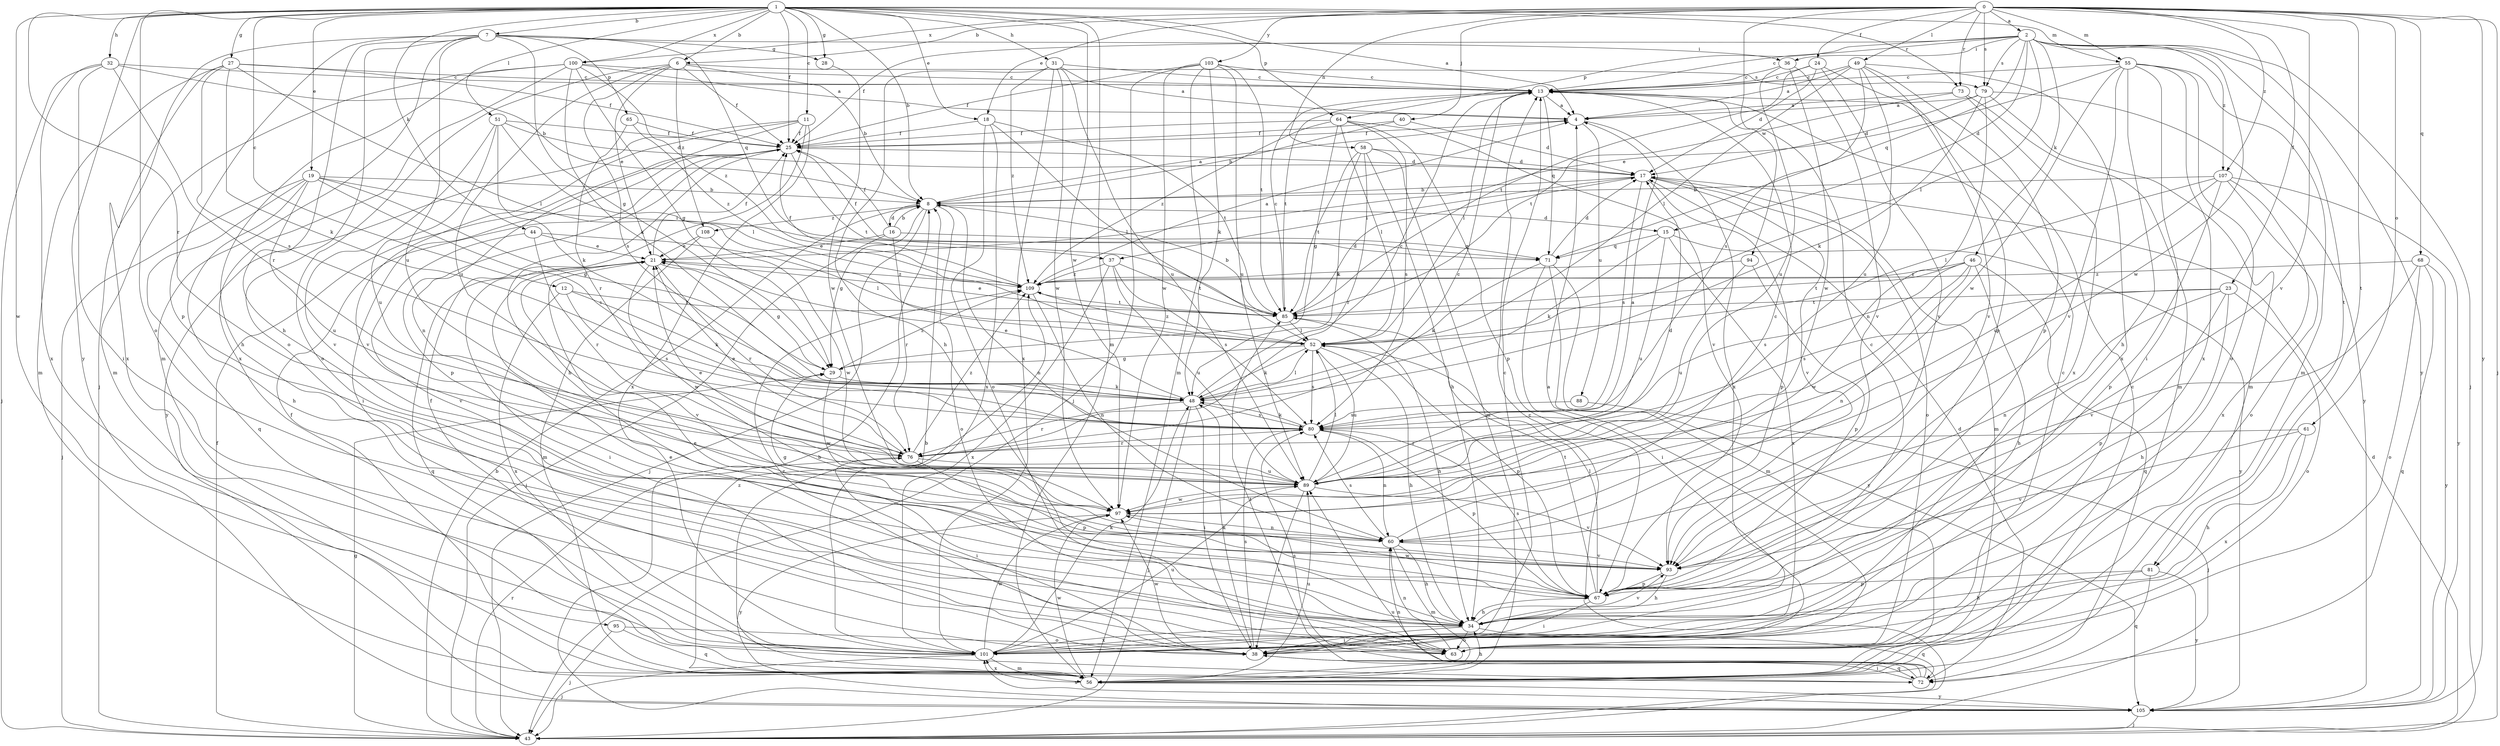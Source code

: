 strict digraph  {
0;
1;
2;
4;
6;
7;
8;
11;
12;
13;
15;
16;
17;
18;
19;
21;
23;
24;
25;
27;
28;
29;
31;
32;
34;
36;
37;
38;
40;
43;
44;
46;
48;
49;
51;
52;
55;
56;
58;
60;
61;
63;
64;
65;
67;
68;
71;
72;
73;
76;
79;
80;
81;
85;
88;
89;
93;
94;
95;
97;
100;
101;
103;
105;
107;
108;
109;
0 -> 2  [label=a];
0 -> 6  [label=b];
0 -> 18  [label=e];
0 -> 23  [label=f];
0 -> 24  [label=f];
0 -> 40  [label=j];
0 -> 43  [label=j];
0 -> 49  [label=l];
0 -> 55  [label=m];
0 -> 58  [label=n];
0 -> 61  [label=o];
0 -> 68  [label=q];
0 -> 73  [label=r];
0 -> 79  [label=s];
0 -> 81  [label=t];
0 -> 93  [label=v];
0 -> 94  [label=w];
0 -> 100  [label=x];
0 -> 103  [label=y];
0 -> 105  [label=y];
0 -> 107  [label=z];
1 -> 4  [label=a];
1 -> 6  [label=b];
1 -> 7  [label=b];
1 -> 8  [label=b];
1 -> 11  [label=c];
1 -> 12  [label=c];
1 -> 18  [label=e];
1 -> 19  [label=e];
1 -> 25  [label=f];
1 -> 27  [label=g];
1 -> 28  [label=g];
1 -> 31  [label=h];
1 -> 32  [label=h];
1 -> 44  [label=k];
1 -> 51  [label=l];
1 -> 55  [label=m];
1 -> 56  [label=m];
1 -> 63  [label=o];
1 -> 64  [label=p];
1 -> 73  [label=r];
1 -> 76  [label=r];
1 -> 95  [label=w];
1 -> 97  [label=w];
1 -> 100  [label=x];
1 -> 105  [label=y];
2 -> 13  [label=c];
2 -> 15  [label=d];
2 -> 25  [label=f];
2 -> 36  [label=i];
2 -> 43  [label=j];
2 -> 46  [label=k];
2 -> 52  [label=l];
2 -> 64  [label=p];
2 -> 71  [label=q];
2 -> 79  [label=s];
2 -> 81  [label=t];
2 -> 97  [label=w];
2 -> 105  [label=y];
2 -> 107  [label=z];
4 -> 25  [label=f];
4 -> 88  [label=u];
4 -> 101  [label=x];
6 -> 8  [label=b];
6 -> 21  [label=e];
6 -> 25  [label=f];
6 -> 63  [label=o];
6 -> 79  [label=s];
6 -> 80  [label=s];
6 -> 89  [label=u];
6 -> 108  [label=z];
7 -> 28  [label=g];
7 -> 29  [label=g];
7 -> 34  [label=h];
7 -> 36  [label=i];
7 -> 43  [label=j];
7 -> 56  [label=m];
7 -> 63  [label=o];
7 -> 65  [label=p];
7 -> 67  [label=p];
7 -> 71  [label=q];
7 -> 89  [label=u];
8 -> 4  [label=a];
8 -> 15  [label=d];
8 -> 16  [label=d];
8 -> 29  [label=g];
8 -> 43  [label=j];
8 -> 60  [label=n];
8 -> 63  [label=o];
8 -> 108  [label=z];
11 -> 25  [label=f];
11 -> 34  [label=h];
11 -> 60  [label=n];
11 -> 93  [label=v];
11 -> 101  [label=x];
11 -> 105  [label=y];
12 -> 48  [label=k];
12 -> 80  [label=s];
12 -> 85  [label=t];
12 -> 101  [label=x];
13 -> 4  [label=a];
13 -> 52  [label=l];
13 -> 71  [label=q];
13 -> 85  [label=t];
15 -> 48  [label=k];
15 -> 71  [label=q];
15 -> 89  [label=u];
15 -> 101  [label=x];
15 -> 105  [label=y];
16 -> 8  [label=b];
16 -> 21  [label=e];
16 -> 25  [label=f];
16 -> 43  [label=j];
16 -> 71  [label=q];
16 -> 76  [label=r];
17 -> 8  [label=b];
17 -> 37  [label=i];
17 -> 56  [label=m];
17 -> 63  [label=o];
17 -> 67  [label=p];
17 -> 80  [label=s];
17 -> 93  [label=v];
18 -> 25  [label=f];
18 -> 52  [label=l];
18 -> 63  [label=o];
18 -> 85  [label=t];
18 -> 101  [label=x];
19 -> 8  [label=b];
19 -> 29  [label=g];
19 -> 34  [label=h];
19 -> 37  [label=i];
19 -> 43  [label=j];
19 -> 72  [label=q];
19 -> 80  [label=s];
19 -> 89  [label=u];
21 -> 25  [label=f];
21 -> 29  [label=g];
21 -> 38  [label=i];
21 -> 72  [label=q];
21 -> 76  [label=r];
21 -> 93  [label=v];
21 -> 97  [label=w];
21 -> 109  [label=z];
23 -> 34  [label=h];
23 -> 60  [label=n];
23 -> 63  [label=o];
23 -> 67  [label=p];
23 -> 80  [label=s];
23 -> 85  [label=t];
24 -> 13  [label=c];
24 -> 17  [label=d];
24 -> 67  [label=p];
24 -> 85  [label=t];
24 -> 93  [label=v];
25 -> 17  [label=d];
25 -> 38  [label=i];
25 -> 67  [label=p];
25 -> 85  [label=t];
27 -> 13  [label=c];
27 -> 25  [label=f];
27 -> 48  [label=k];
27 -> 52  [label=l];
27 -> 56  [label=m];
27 -> 80  [label=s];
27 -> 101  [label=x];
28 -> 97  [label=w];
29 -> 48  [label=k];
29 -> 97  [label=w];
29 -> 109  [label=z];
31 -> 4  [label=a];
31 -> 13  [label=c];
31 -> 34  [label=h];
31 -> 89  [label=u];
31 -> 97  [label=w];
31 -> 101  [label=x];
31 -> 109  [label=z];
32 -> 8  [label=b];
32 -> 13  [label=c];
32 -> 38  [label=i];
32 -> 43  [label=j];
32 -> 76  [label=r];
32 -> 101  [label=x];
34 -> 21  [label=e];
34 -> 38  [label=i];
34 -> 63  [label=o];
34 -> 72  [label=q];
34 -> 93  [label=v];
34 -> 101  [label=x];
36 -> 13  [label=c];
36 -> 89  [label=u];
36 -> 93  [label=v];
36 -> 97  [label=w];
37 -> 80  [label=s];
37 -> 85  [label=t];
37 -> 89  [label=u];
37 -> 101  [label=x];
37 -> 109  [label=z];
38 -> 4  [label=a];
38 -> 13  [label=c];
38 -> 48  [label=k];
38 -> 72  [label=q];
38 -> 80  [label=s];
38 -> 97  [label=w];
38 -> 109  [label=z];
40 -> 8  [label=b];
40 -> 17  [label=d];
40 -> 25  [label=f];
43 -> 8  [label=b];
43 -> 13  [label=c];
43 -> 17  [label=d];
43 -> 25  [label=f];
43 -> 29  [label=g];
43 -> 76  [label=r];
43 -> 89  [label=u];
44 -> 21  [label=e];
44 -> 52  [label=l];
44 -> 76  [label=r];
44 -> 93  [label=v];
46 -> 34  [label=h];
46 -> 60  [label=n];
46 -> 72  [label=q];
46 -> 80  [label=s];
46 -> 85  [label=t];
46 -> 97  [label=w];
46 -> 109  [label=z];
48 -> 13  [label=c];
48 -> 21  [label=e];
48 -> 38  [label=i];
48 -> 43  [label=j];
48 -> 52  [label=l];
48 -> 76  [label=r];
48 -> 80  [label=s];
49 -> 4  [label=a];
49 -> 13  [label=c];
49 -> 52  [label=l];
49 -> 67  [label=p];
49 -> 80  [label=s];
49 -> 89  [label=u];
49 -> 93  [label=v];
49 -> 101  [label=x];
51 -> 17  [label=d];
51 -> 25  [label=f];
51 -> 48  [label=k];
51 -> 52  [label=l];
51 -> 89  [label=u];
51 -> 93  [label=v];
52 -> 29  [label=g];
52 -> 34  [label=h];
52 -> 48  [label=k];
52 -> 67  [label=p];
52 -> 80  [label=s];
52 -> 89  [label=u];
52 -> 109  [label=z];
55 -> 13  [label=c];
55 -> 21  [label=e];
55 -> 34  [label=h];
55 -> 38  [label=i];
55 -> 56  [label=m];
55 -> 63  [label=o];
55 -> 93  [label=v];
55 -> 97  [label=w];
55 -> 101  [label=x];
56 -> 8  [label=b];
56 -> 13  [label=c];
56 -> 25  [label=f];
56 -> 34  [label=h];
56 -> 89  [label=u];
56 -> 97  [label=w];
56 -> 101  [label=x];
56 -> 105  [label=y];
56 -> 109  [label=z];
58 -> 17  [label=d];
58 -> 34  [label=h];
58 -> 48  [label=k];
58 -> 56  [label=m];
58 -> 76  [label=r];
58 -> 85  [label=t];
60 -> 13  [label=c];
60 -> 29  [label=g];
60 -> 34  [label=h];
60 -> 56  [label=m];
60 -> 80  [label=s];
60 -> 93  [label=v];
61 -> 34  [label=h];
61 -> 76  [label=r];
61 -> 93  [label=v];
61 -> 101  [label=x];
63 -> 13  [label=c];
63 -> 21  [label=e];
63 -> 60  [label=n];
64 -> 25  [label=f];
64 -> 29  [label=g];
64 -> 52  [label=l];
64 -> 67  [label=p];
64 -> 80  [label=s];
64 -> 93  [label=v];
64 -> 109  [label=z];
65 -> 25  [label=f];
65 -> 76  [label=r];
65 -> 109  [label=z];
67 -> 13  [label=c];
67 -> 34  [label=h];
67 -> 38  [label=i];
67 -> 52  [label=l];
67 -> 80  [label=s];
67 -> 85  [label=t];
67 -> 97  [label=w];
68 -> 63  [label=o];
68 -> 72  [label=q];
68 -> 93  [label=v];
68 -> 105  [label=y];
68 -> 109  [label=z];
71 -> 17  [label=d];
71 -> 25  [label=f];
71 -> 38  [label=i];
71 -> 48  [label=k];
71 -> 56  [label=m];
71 -> 105  [label=y];
72 -> 17  [label=d];
72 -> 38  [label=i];
72 -> 60  [label=n];
72 -> 80  [label=s];
72 -> 85  [label=t];
73 -> 4  [label=a];
73 -> 56  [label=m];
73 -> 85  [label=t];
73 -> 101  [label=x];
76 -> 13  [label=c];
76 -> 21  [label=e];
76 -> 38  [label=i];
76 -> 67  [label=p];
76 -> 89  [label=u];
76 -> 109  [label=z];
79 -> 4  [label=a];
79 -> 17  [label=d];
79 -> 48  [label=k];
79 -> 56  [label=m];
79 -> 60  [label=n];
79 -> 105  [label=y];
80 -> 48  [label=k];
80 -> 60  [label=n];
80 -> 67  [label=p];
80 -> 76  [label=r];
81 -> 34  [label=h];
81 -> 67  [label=p];
81 -> 72  [label=q];
81 -> 105  [label=y];
85 -> 8  [label=b];
85 -> 13  [label=c];
85 -> 17  [label=d];
85 -> 21  [label=e];
85 -> 34  [label=h];
85 -> 52  [label=l];
88 -> 43  [label=j];
88 -> 80  [label=s];
89 -> 4  [label=a];
89 -> 17  [label=d];
89 -> 21  [label=e];
89 -> 38  [label=i];
89 -> 52  [label=l];
89 -> 93  [label=v];
89 -> 97  [label=w];
93 -> 34  [label=h];
93 -> 67  [label=p];
94 -> 67  [label=p];
94 -> 89  [label=u];
94 -> 109  [label=z];
95 -> 43  [label=j];
95 -> 63  [label=o];
95 -> 72  [label=q];
97 -> 60  [label=n];
97 -> 105  [label=y];
100 -> 4  [label=a];
100 -> 13  [label=c];
100 -> 29  [label=g];
100 -> 34  [label=h];
100 -> 48  [label=k];
100 -> 56  [label=m];
100 -> 101  [label=x];
100 -> 109  [label=z];
101 -> 25  [label=f];
101 -> 43  [label=j];
101 -> 48  [label=k];
101 -> 56  [label=m];
101 -> 89  [label=u];
101 -> 97  [label=w];
103 -> 13  [label=c];
103 -> 25  [label=f];
103 -> 43  [label=j];
103 -> 48  [label=k];
103 -> 56  [label=m];
103 -> 85  [label=t];
103 -> 89  [label=u];
103 -> 97  [label=w];
105 -> 8  [label=b];
105 -> 43  [label=j];
105 -> 101  [label=x];
107 -> 8  [label=b];
107 -> 52  [label=l];
107 -> 63  [label=o];
107 -> 67  [label=p];
107 -> 89  [label=u];
107 -> 101  [label=x];
107 -> 105  [label=y];
108 -> 21  [label=e];
108 -> 56  [label=m];
108 -> 97  [label=w];
109 -> 4  [label=a];
109 -> 25  [label=f];
109 -> 60  [label=n];
109 -> 85  [label=t];
}
